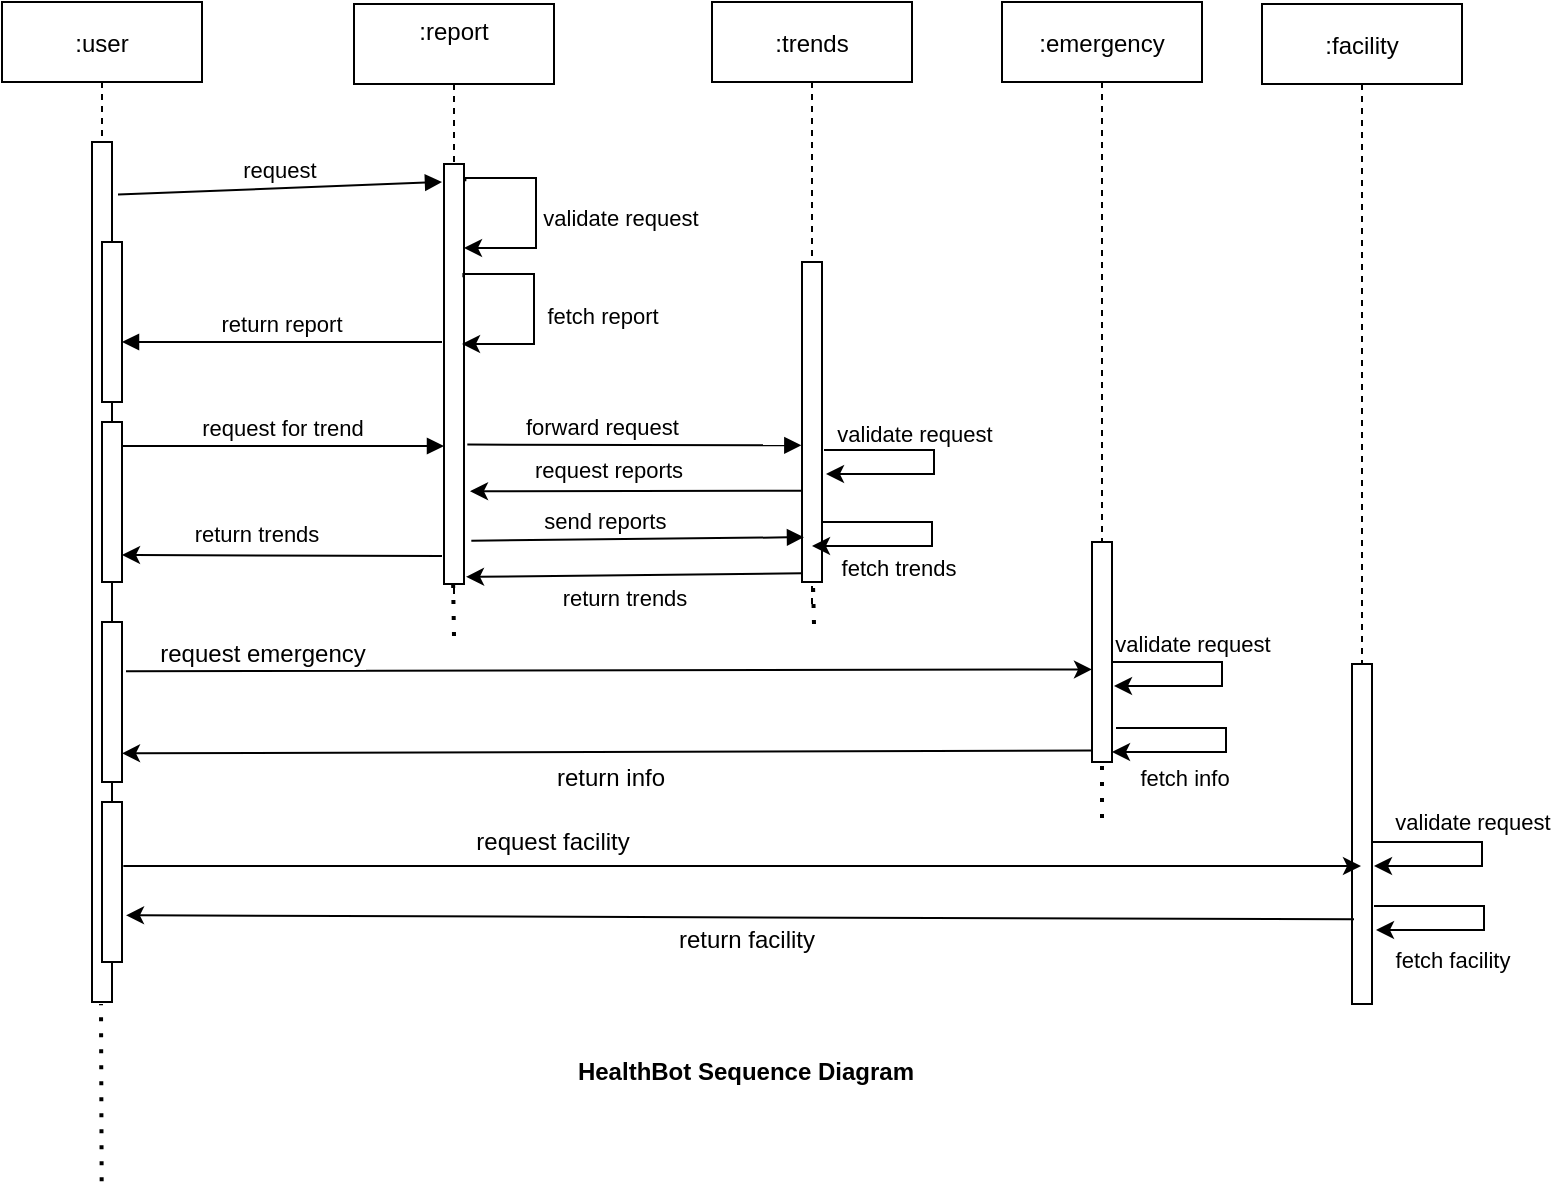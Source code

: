 <mxfile version="15.7.1" type="github">
  <diagram id="kgpKYQtTHZ0yAKxKKP6v" name="Page-1">
    <mxGraphModel dx="782" dy="432" grid="1" gridSize="10" guides="1" tooltips="1" connect="1" arrows="1" fold="1" page="1" pageScale="1" pageWidth="850" pageHeight="1100" math="0" shadow="0">
      <root>
        <mxCell id="0" />
        <mxCell id="1" parent="0" />
        <mxCell id="3nuBFxr9cyL0pnOWT2aG-1" value=":user" style="shape=umlLifeline;perimeter=lifelinePerimeter;container=1;collapsible=0;recursiveResize=0;rounded=0;shadow=0;strokeWidth=1;" parent="1" vertex="1">
          <mxGeometry x="70" y="70" width="100" height="500" as="geometry" />
        </mxCell>
        <mxCell id="3nuBFxr9cyL0pnOWT2aG-2" value="" style="points=[];perimeter=orthogonalPerimeter;rounded=0;shadow=0;strokeWidth=1;" parent="3nuBFxr9cyL0pnOWT2aG-1" vertex="1">
          <mxGeometry x="45" y="70" width="10" height="430" as="geometry" />
        </mxCell>
        <mxCell id="3nuBFxr9cyL0pnOWT2aG-4" value="" style="points=[];perimeter=orthogonalPerimeter;rounded=0;shadow=0;strokeWidth=1;" parent="3nuBFxr9cyL0pnOWT2aG-1" vertex="1">
          <mxGeometry x="50" y="120" width="10" height="80" as="geometry" />
        </mxCell>
        <mxCell id="aa-qgDh8WF5Hc8E2kedi-31" value="" style="points=[];perimeter=orthogonalPerimeter;rounded=0;shadow=0;strokeWidth=1;" vertex="1" parent="3nuBFxr9cyL0pnOWT2aG-1">
          <mxGeometry x="50" y="210" width="10" height="80" as="geometry" />
        </mxCell>
        <mxCell id="aa-qgDh8WF5Hc8E2kedi-66" value="" style="points=[];perimeter=orthogonalPerimeter;rounded=0;shadow=0;strokeWidth=1;" vertex="1" parent="3nuBFxr9cyL0pnOWT2aG-1">
          <mxGeometry x="50" y="310" width="10" height="80" as="geometry" />
        </mxCell>
        <mxCell id="aa-qgDh8WF5Hc8E2kedi-69" value="" style="points=[];perimeter=orthogonalPerimeter;rounded=0;shadow=0;strokeWidth=1;" vertex="1" parent="3nuBFxr9cyL0pnOWT2aG-1">
          <mxGeometry x="50" y="400" width="10" height="80" as="geometry" />
        </mxCell>
        <mxCell id="3nuBFxr9cyL0pnOWT2aG-5" value=":report&#xa;" style="shape=umlLifeline;perimeter=lifelinePerimeter;container=1;collapsible=0;recursiveResize=0;rounded=0;shadow=0;strokeWidth=1;" parent="1" vertex="1">
          <mxGeometry x="246" y="71" width="100" height="300" as="geometry" />
        </mxCell>
        <mxCell id="3nuBFxr9cyL0pnOWT2aG-6" value="" style="points=[];perimeter=orthogonalPerimeter;rounded=0;shadow=0;strokeWidth=1;" parent="3nuBFxr9cyL0pnOWT2aG-5" vertex="1">
          <mxGeometry x="45" y="80" width="10" height="210" as="geometry" />
        </mxCell>
        <mxCell id="aa-qgDh8WF5Hc8E2kedi-6" style="edgeStyle=orthogonalEdgeStyle;rounded=0;orthogonalLoop=1;jettySize=auto;html=1;exitX=0.967;exitY=0.168;exitDx=0;exitDy=0;exitPerimeter=0;" edge="1" parent="3nuBFxr9cyL0pnOWT2aG-5">
          <mxGeometry relative="1" as="geometry">
            <mxPoint x="54.67" y="136.6" as="sourcePoint" />
            <mxPoint x="54" y="170" as="targetPoint" />
            <Array as="points">
              <mxPoint x="55" y="135" />
              <mxPoint x="90" y="135" />
              <mxPoint x="90" y="170" />
              <mxPoint x="54" y="170" />
            </Array>
          </mxGeometry>
        </mxCell>
        <mxCell id="3nuBFxr9cyL0pnOWT2aG-8" value="request" style="verticalAlign=bottom;endArrow=block;shadow=0;strokeWidth=1;exitX=1.3;exitY=0.061;exitDx=0;exitDy=0;exitPerimeter=0;" parent="1" source="3nuBFxr9cyL0pnOWT2aG-2" edge="1">
          <mxGeometry relative="1" as="geometry">
            <mxPoint x="120" y="160" as="sourcePoint" />
            <mxPoint x="290" y="160" as="targetPoint" />
          </mxGeometry>
        </mxCell>
        <mxCell id="3nuBFxr9cyL0pnOWT2aG-9" value="return report" style="verticalAlign=bottom;endArrow=block;entryX=1;entryY=0;shadow=0;strokeWidth=1;" parent="1" edge="1">
          <mxGeometry relative="1" as="geometry">
            <mxPoint x="290" y="240" as="sourcePoint" />
            <mxPoint x="130" y="240" as="targetPoint" />
          </mxGeometry>
        </mxCell>
        <mxCell id="aa-qgDh8WF5Hc8E2kedi-1" value=":trends" style="shape=umlLifeline;perimeter=lifelinePerimeter;container=1;collapsible=0;recursiveResize=0;rounded=0;shadow=0;strokeWidth=1;" vertex="1" parent="1">
          <mxGeometry x="425" y="70" width="100" height="301" as="geometry" />
        </mxCell>
        <mxCell id="aa-qgDh8WF5Hc8E2kedi-2" value="" style="points=[];perimeter=orthogonalPerimeter;rounded=0;shadow=0;strokeWidth=1;" vertex="1" parent="aa-qgDh8WF5Hc8E2kedi-1">
          <mxGeometry x="45" y="130" width="10" height="160" as="geometry" />
        </mxCell>
        <mxCell id="aa-qgDh8WF5Hc8E2kedi-28" style="edgeStyle=orthogonalEdgeStyle;rounded=0;orthogonalLoop=1;jettySize=auto;html=1;" edge="1" parent="aa-qgDh8WF5Hc8E2kedi-1" source="aa-qgDh8WF5Hc8E2kedi-2">
          <mxGeometry relative="1" as="geometry">
            <mxPoint x="106" y="237" as="sourcePoint" />
            <mxPoint x="50" y="272" as="targetPoint" />
            <Array as="points">
              <mxPoint x="110" y="260" />
              <mxPoint x="110" y="272" />
            </Array>
          </mxGeometry>
        </mxCell>
        <mxCell id="aa-qgDh8WF5Hc8E2kedi-7" value="&lt;font style=&quot;font-size: 11px&quot;&gt;fetch report&lt;/font&gt;" style="text;html=1;align=center;verticalAlign=middle;resizable=0;points=[];autosize=1;strokeColor=none;fillColor=none;" vertex="1" parent="1">
          <mxGeometry x="335" y="217" width="70" height="20" as="geometry" />
        </mxCell>
        <mxCell id="aa-qgDh8WF5Hc8E2kedi-14" value="request for trend" style="verticalAlign=bottom;endArrow=block;shadow=0;strokeWidth=1;" edge="1" parent="1" target="3nuBFxr9cyL0pnOWT2aG-6">
          <mxGeometry relative="1" as="geometry">
            <mxPoint x="130" y="292" as="sourcePoint" />
            <mxPoint x="315.33" y="291.6" as="targetPoint" />
          </mxGeometry>
        </mxCell>
        <mxCell id="aa-qgDh8WF5Hc8E2kedi-19" value="send reports" style="verticalAlign=bottom;endArrow=block;shadow=0;strokeWidth=1;exitX=1.367;exitY=0.897;exitDx=0;exitDy=0;exitPerimeter=0;entryX=0.1;entryY=0.86;entryDx=0;entryDy=0;entryPerimeter=0;" edge="1" parent="1" source="3nuBFxr9cyL0pnOWT2aG-6" target="aa-qgDh8WF5Hc8E2kedi-2">
          <mxGeometry x="-0.194" relative="1" as="geometry">
            <mxPoint x="374.67" y="340.71" as="sourcePoint" />
            <mxPoint x="490" y="341" as="targetPoint" />
            <mxPoint as="offset" />
          </mxGeometry>
        </mxCell>
        <mxCell id="aa-qgDh8WF5Hc8E2kedi-22" value="&lt;font style=&quot;font-size: 11px&quot;&gt;fetch trends&lt;/font&gt;" style="text;html=1;align=center;verticalAlign=middle;resizable=0;points=[];autosize=1;strokeColor=none;fillColor=none;" vertex="1" parent="1">
          <mxGeometry x="483" y="343" width="70" height="20" as="geometry" />
        </mxCell>
        <mxCell id="aa-qgDh8WF5Hc8E2kedi-23" style="edgeStyle=orthogonalEdgeStyle;rounded=0;orthogonalLoop=1;jettySize=auto;html=1;exitX=0.967;exitY=0.168;exitDx=0;exitDy=0;exitPerimeter=0;" edge="1" parent="1">
          <mxGeometry relative="1" as="geometry">
            <mxPoint x="301.67" y="159.6" as="sourcePoint" />
            <mxPoint x="301" y="193" as="targetPoint" />
            <Array as="points">
              <mxPoint x="302" y="158" />
              <mxPoint x="337" y="158" />
              <mxPoint x="337" y="193" />
              <mxPoint x="301" y="193" />
            </Array>
          </mxGeometry>
        </mxCell>
        <mxCell id="aa-qgDh8WF5Hc8E2kedi-24" value="&lt;font style=&quot;font-size: 11px&quot;&gt;validate request&lt;/font&gt;" style="text;html=1;align=center;verticalAlign=middle;resizable=0;points=[];autosize=1;strokeColor=none;fillColor=none;" vertex="1" parent="1">
          <mxGeometry x="334" y="168" width="90" height="20" as="geometry" />
        </mxCell>
        <mxCell id="aa-qgDh8WF5Hc8E2kedi-26" value="forward request" style="verticalAlign=bottom;endArrow=block;shadow=0;strokeWidth=1;exitX=1.167;exitY=0.668;exitDx=0;exitDy=0;exitPerimeter=0;entryX=-0.033;entryY=0.573;entryDx=0;entryDy=0;entryPerimeter=0;" edge="1" parent="1" source="3nuBFxr9cyL0pnOWT2aG-6" target="aa-qgDh8WF5Hc8E2kedi-2">
          <mxGeometry x="-0.194" relative="1" as="geometry">
            <mxPoint x="375" y="290" as="sourcePoint" />
            <mxPoint x="535" y="290.07" as="targetPoint" />
            <mxPoint as="offset" />
          </mxGeometry>
        </mxCell>
        <mxCell id="aa-qgDh8WF5Hc8E2kedi-27" value="&lt;font style=&quot;font-size: 11px&quot;&gt;validate request&lt;/font&gt;" style="text;html=1;align=center;verticalAlign=middle;resizable=0;points=[];autosize=1;strokeColor=none;fillColor=none;" vertex="1" parent="1">
          <mxGeometry x="620" y="381" width="90" height="20" as="geometry" />
        </mxCell>
        <mxCell id="aa-qgDh8WF5Hc8E2kedi-34" value="" style="endArrow=none;dashed=1;html=1;dashPattern=1 3;strokeWidth=2;rounded=0;fontSize=11;entryX=0.767;entryY=1.006;entryDx=0;entryDy=0;entryPerimeter=0;" edge="1" parent="1">
          <mxGeometry width="50" height="50" relative="1" as="geometry">
            <mxPoint x="296" y="387" as="sourcePoint" />
            <mxPoint x="295.5" y="357" as="targetPoint" />
          </mxGeometry>
        </mxCell>
        <mxCell id="aa-qgDh8WF5Hc8E2kedi-35" value="" style="endArrow=none;dashed=1;html=1;dashPattern=1 3;strokeWidth=2;rounded=0;fontSize=11;entryX=0.767;entryY=1.006;entryDx=0;entryDy=0;entryPerimeter=0;" edge="1" parent="1">
          <mxGeometry width="50" height="50" relative="1" as="geometry">
            <mxPoint x="476" y="381" as="sourcePoint" />
            <mxPoint x="475.5" y="361" as="targetPoint" />
          </mxGeometry>
        </mxCell>
        <mxCell id="aa-qgDh8WF5Hc8E2kedi-36" value="" style="endArrow=classic;html=1;rounded=0;entryX=0.933;entryY=0.508;entryDx=0;entryDy=0;entryPerimeter=0;" edge="1" parent="1">
          <mxGeometry width="50" height="50" relative="1" as="geometry">
            <mxPoint x="290" y="347" as="sourcePoint" />
            <mxPoint x="130.0" y="346.5" as="targetPoint" />
          </mxGeometry>
        </mxCell>
        <mxCell id="aa-qgDh8WF5Hc8E2kedi-37" value="return trends" style="edgeLabel;html=1;align=center;verticalAlign=middle;resizable=0;points=[];" vertex="1" connectable="0" parent="aa-qgDh8WF5Hc8E2kedi-36">
          <mxGeometry x="0.202" y="-2" relative="1" as="geometry">
            <mxPoint x="3" y="-9" as="offset" />
          </mxGeometry>
        </mxCell>
        <mxCell id="aa-qgDh8WF5Hc8E2kedi-17" value="" style="endArrow=classic;html=1;rounded=0;entryX=1.3;entryY=0.779;entryDx=0;entryDy=0;entryPerimeter=0;exitX=-0.033;exitY=0.715;exitDx=0;exitDy=0;exitPerimeter=0;" edge="1" parent="1" source="aa-qgDh8WF5Hc8E2kedi-2" target="3nuBFxr9cyL0pnOWT2aG-6">
          <mxGeometry width="50" height="50" relative="1" as="geometry">
            <mxPoint x="480" y="315" as="sourcePoint" />
            <mxPoint x="377" y="312" as="targetPoint" />
          </mxGeometry>
        </mxCell>
        <mxCell id="aa-qgDh8WF5Hc8E2kedi-18" value="request reports" style="edgeLabel;html=1;align=center;verticalAlign=middle;resizable=0;points=[];" vertex="1" connectable="0" parent="aa-qgDh8WF5Hc8E2kedi-17">
          <mxGeometry x="0.202" y="-2" relative="1" as="geometry">
            <mxPoint x="3" y="-9" as="offset" />
          </mxGeometry>
        </mxCell>
        <mxCell id="aa-qgDh8WF5Hc8E2kedi-29" value="" style="endArrow=classic;html=1;rounded=0;exitX=0.033;exitY=0.973;exitDx=0;exitDy=0;exitPerimeter=0;entryX=1.1;entryY=0.983;entryDx=0;entryDy=0;entryPerimeter=0;" edge="1" parent="1" source="aa-qgDh8WF5Hc8E2kedi-2" target="3nuBFxr9cyL0pnOWT2aG-6">
          <mxGeometry width="50" height="50" relative="1" as="geometry">
            <mxPoint x="539" y="357" as="sourcePoint" />
            <mxPoint x="300" y="358" as="targetPoint" />
          </mxGeometry>
        </mxCell>
        <mxCell id="aa-qgDh8WF5Hc8E2kedi-30" value="return trends" style="edgeLabel;html=1;align=center;verticalAlign=middle;resizable=0;points=[];" vertex="1" connectable="0" parent="aa-qgDh8WF5Hc8E2kedi-29">
          <mxGeometry x="0.202" y="-2" relative="1" as="geometry">
            <mxPoint x="11" y="13" as="offset" />
          </mxGeometry>
        </mxCell>
        <mxCell id="aa-qgDh8WF5Hc8E2kedi-39" style="edgeStyle=orthogonalEdgeStyle;rounded=0;orthogonalLoop=1;jettySize=auto;html=1;" edge="1" parent="1">
          <mxGeometry relative="1" as="geometry">
            <mxPoint x="481" y="294" as="sourcePoint" />
            <mxPoint x="482" y="306" as="targetPoint" />
            <Array as="points">
              <mxPoint x="536" y="294" />
              <mxPoint x="536" y="306" />
            </Array>
          </mxGeometry>
        </mxCell>
        <mxCell id="aa-qgDh8WF5Hc8E2kedi-41" value="&lt;font style=&quot;font-size: 12px&quot;&gt;&lt;b&gt;HealthBot Sequence Diagram&lt;/b&gt;&lt;/font&gt;" style="text;html=1;strokeColor=none;fillColor=none;align=center;verticalAlign=middle;whiteSpace=wrap;rounded=0;fontSize=11;" vertex="1" parent="1">
          <mxGeometry x="327" y="590" width="230" height="30" as="geometry" />
        </mxCell>
        <mxCell id="aa-qgDh8WF5Hc8E2kedi-42" value=":emergency" style="shape=umlLifeline;perimeter=lifelinePerimeter;container=1;collapsible=0;recursiveResize=0;rounded=0;shadow=0;strokeWidth=1;" vertex="1" parent="1">
          <mxGeometry x="570" y="70" width="100" height="380" as="geometry" />
        </mxCell>
        <mxCell id="aa-qgDh8WF5Hc8E2kedi-43" value="" style="points=[];perimeter=orthogonalPerimeter;rounded=0;shadow=0;strokeWidth=1;" vertex="1" parent="aa-qgDh8WF5Hc8E2kedi-42">
          <mxGeometry x="45" y="270" width="10" height="110" as="geometry" />
        </mxCell>
        <mxCell id="aa-qgDh8WF5Hc8E2kedi-47" style="edgeStyle=orthogonalEdgeStyle;rounded=0;orthogonalLoop=1;jettySize=auto;html=1;" edge="1" parent="aa-qgDh8WF5Hc8E2kedi-42">
          <mxGeometry relative="1" as="geometry">
            <mxPoint x="55" y="330" as="sourcePoint" />
            <mxPoint x="56" y="342" as="targetPoint" />
            <Array as="points">
              <mxPoint x="110" y="330" />
              <mxPoint x="110" y="342" />
            </Array>
          </mxGeometry>
        </mxCell>
        <mxCell id="aa-qgDh8WF5Hc8E2kedi-44" value="" style="endArrow=none;dashed=1;html=1;dashPattern=1 3;strokeWidth=2;rounded=0;fontSize=11;" edge="1" parent="1">
          <mxGeometry width="50" height="50" relative="1" as="geometry">
            <mxPoint x="620" y="478" as="sourcePoint" />
            <mxPoint x="620" y="450" as="targetPoint" />
            <Array as="points">
              <mxPoint x="620" y="450" />
            </Array>
          </mxGeometry>
        </mxCell>
        <mxCell id="aa-qgDh8WF5Hc8E2kedi-45" value="" style="endArrow=classic;html=1;rounded=0;fontSize=12;entryX=0;entryY=0.579;entryDx=0;entryDy=0;entryPerimeter=0;exitX=1.2;exitY=0.308;exitDx=0;exitDy=0;exitPerimeter=0;" edge="1" parent="1" source="aa-qgDh8WF5Hc8E2kedi-66" target="aa-qgDh8WF5Hc8E2kedi-43">
          <mxGeometry width="50" height="50" relative="1" as="geometry">
            <mxPoint x="220" y="404" as="sourcePoint" />
            <mxPoint x="690" y="411" as="targetPoint" />
          </mxGeometry>
        </mxCell>
        <mxCell id="aa-qgDh8WF5Hc8E2kedi-46" value="request emergency" style="edgeLabel;html=1;align=center;verticalAlign=middle;resizable=0;points=[];fontSize=12;" vertex="1" connectable="0" parent="aa-qgDh8WF5Hc8E2kedi-45">
          <mxGeometry x="-0.413" y="4" relative="1" as="geometry">
            <mxPoint x="-74" y="-5" as="offset" />
          </mxGeometry>
        </mxCell>
        <mxCell id="aa-qgDh8WF5Hc8E2kedi-49" value="" style="endArrow=classic;html=1;rounded=0;fontSize=12;entryX=1;entryY=0.683;entryDx=0;entryDy=0;entryPerimeter=0;exitX=0.033;exitY=0.848;exitDx=0;exitDy=0;exitPerimeter=0;" edge="1" parent="1">
          <mxGeometry width="50" height="50" relative="1" as="geometry">
            <mxPoint x="615.33" y="444.28" as="sourcePoint" />
            <mxPoint x="130" y="445.64" as="targetPoint" />
          </mxGeometry>
        </mxCell>
        <mxCell id="aa-qgDh8WF5Hc8E2kedi-50" value="return info" style="edgeLabel;html=1;align=center;verticalAlign=middle;resizable=0;points=[];fontSize=12;" vertex="1" connectable="0" parent="aa-qgDh8WF5Hc8E2kedi-49">
          <mxGeometry x="-0.413" y="4" relative="1" as="geometry">
            <mxPoint x="-99" y="9" as="offset" />
          </mxGeometry>
        </mxCell>
        <mxCell id="aa-qgDh8WF5Hc8E2kedi-51" style="edgeStyle=orthogonalEdgeStyle;rounded=0;orthogonalLoop=1;jettySize=auto;html=1;" edge="1" parent="1" target="aa-qgDh8WF5Hc8E2kedi-43">
          <mxGeometry relative="1" as="geometry">
            <mxPoint x="627" y="433" as="sourcePoint" />
            <mxPoint x="628" y="445" as="targetPoint" />
            <Array as="points">
              <mxPoint x="682" y="433" />
              <mxPoint x="682" y="445" />
            </Array>
          </mxGeometry>
        </mxCell>
        <mxCell id="aa-qgDh8WF5Hc8E2kedi-33" value="" style="endArrow=none;dashed=1;html=1;dashPattern=1 3;strokeWidth=2;rounded=0;fontSize=11;entryX=0.767;entryY=1.006;entryDx=0;entryDy=0;entryPerimeter=0;" edge="1" parent="1">
          <mxGeometry width="50" height="50" relative="1" as="geometry">
            <mxPoint x="119.83" y="659.62" as="sourcePoint" />
            <mxPoint x="119.5" y="571" as="targetPoint" />
          </mxGeometry>
        </mxCell>
        <mxCell id="aa-qgDh8WF5Hc8E2kedi-52" value="&lt;font style=&quot;font-size: 11px&quot;&gt;fetch info&lt;/font&gt;" style="text;html=1;align=center;verticalAlign=middle;resizable=0;points=[];autosize=1;strokeColor=none;fillColor=none;" vertex="1" parent="1">
          <mxGeometry x="631" y="448" width="60" height="20" as="geometry" />
        </mxCell>
        <mxCell id="aa-qgDh8WF5Hc8E2kedi-53" value="&lt;font style=&quot;font-size: 11px&quot;&gt;validate request&lt;/font&gt;" style="text;html=1;align=center;verticalAlign=middle;resizable=0;points=[];autosize=1;strokeColor=none;fillColor=none;" vertex="1" parent="1">
          <mxGeometry x="481" y="276" width="90" height="20" as="geometry" />
        </mxCell>
        <mxCell id="aa-qgDh8WF5Hc8E2kedi-55" value=":facility" style="shape=umlLifeline;perimeter=lifelinePerimeter;container=1;collapsible=0;recursiveResize=0;rounded=0;shadow=0;strokeWidth=1;" vertex="1" parent="1">
          <mxGeometry x="700" y="71" width="100" height="500" as="geometry" />
        </mxCell>
        <mxCell id="aa-qgDh8WF5Hc8E2kedi-56" value="" style="points=[];perimeter=orthogonalPerimeter;rounded=0;shadow=0;strokeWidth=1;" vertex="1" parent="aa-qgDh8WF5Hc8E2kedi-55">
          <mxGeometry x="45" y="330" width="10" height="170" as="geometry" />
        </mxCell>
        <mxCell id="aa-qgDh8WF5Hc8E2kedi-57" style="edgeStyle=orthogonalEdgeStyle;rounded=0;orthogonalLoop=1;jettySize=auto;html=1;" edge="1" parent="aa-qgDh8WF5Hc8E2kedi-55">
          <mxGeometry relative="1" as="geometry">
            <mxPoint x="55" y="419" as="sourcePoint" />
            <mxPoint x="56" y="431" as="targetPoint" />
            <Array as="points">
              <mxPoint x="110" y="419" />
              <mxPoint x="110" y="431" />
            </Array>
          </mxGeometry>
        </mxCell>
        <mxCell id="aa-qgDh8WF5Hc8E2kedi-58" value="" style="endArrow=classic;html=1;rounded=0;fontSize=12;exitX=1.067;exitY=0.4;exitDx=0;exitDy=0;exitPerimeter=0;" edge="1" parent="1" source="aa-qgDh8WF5Hc8E2kedi-69" target="aa-qgDh8WF5Hc8E2kedi-55">
          <mxGeometry width="50" height="50" relative="1" as="geometry">
            <mxPoint x="170" y="500" as="sourcePoint" />
            <mxPoint x="615.16" y="500.69" as="targetPoint" />
          </mxGeometry>
        </mxCell>
        <mxCell id="aa-qgDh8WF5Hc8E2kedi-59" value="request facility" style="edgeLabel;html=1;align=center;verticalAlign=middle;resizable=0;points=[];fontSize=12;" vertex="1" connectable="0" parent="aa-qgDh8WF5Hc8E2kedi-58">
          <mxGeometry x="-0.413" y="4" relative="1" as="geometry">
            <mxPoint x="33" y="-8" as="offset" />
          </mxGeometry>
        </mxCell>
        <mxCell id="aa-qgDh8WF5Hc8E2kedi-60" value="&lt;font style=&quot;font-size: 11px&quot;&gt;validate request&lt;/font&gt;" style="text;html=1;align=center;verticalAlign=middle;resizable=0;points=[];autosize=1;strokeColor=none;fillColor=none;" vertex="1" parent="1">
          <mxGeometry x="760" y="470" width="90" height="20" as="geometry" />
        </mxCell>
        <mxCell id="aa-qgDh8WF5Hc8E2kedi-61" value="" style="endArrow=classic;html=1;rounded=0;fontSize=12;exitX=0.1;exitY=0.751;exitDx=0;exitDy=0;exitPerimeter=0;entryX=1.2;entryY=0.708;entryDx=0;entryDy=0;entryPerimeter=0;" edge="1" parent="1" source="aa-qgDh8WF5Hc8E2kedi-56" target="aa-qgDh8WF5Hc8E2kedi-69">
          <mxGeometry width="50" height="50" relative="1" as="geometry">
            <mxPoint x="650" y="531" as="sourcePoint" />
            <mxPoint x="160" y="529" as="targetPoint" />
          </mxGeometry>
        </mxCell>
        <mxCell id="aa-qgDh8WF5Hc8E2kedi-62" value="return facility" style="edgeLabel;html=1;align=center;verticalAlign=middle;resizable=0;points=[];fontSize=12;" vertex="1" connectable="0" parent="aa-qgDh8WF5Hc8E2kedi-61">
          <mxGeometry x="-0.413" y="4" relative="1" as="geometry">
            <mxPoint x="-124" y="7" as="offset" />
          </mxGeometry>
        </mxCell>
        <mxCell id="aa-qgDh8WF5Hc8E2kedi-63" style="edgeStyle=orthogonalEdgeStyle;rounded=0;orthogonalLoop=1;jettySize=auto;html=1;" edge="1" parent="1">
          <mxGeometry relative="1" as="geometry">
            <mxPoint x="756" y="522" as="sourcePoint" />
            <mxPoint x="757" y="534" as="targetPoint" />
            <Array as="points">
              <mxPoint x="811" y="522" />
              <mxPoint x="811" y="534" />
            </Array>
          </mxGeometry>
        </mxCell>
        <mxCell id="aa-qgDh8WF5Hc8E2kedi-64" value="&lt;font style=&quot;font-size: 11px&quot;&gt;fetch facility&lt;/font&gt;" style="text;html=1;align=center;verticalAlign=middle;resizable=0;points=[];autosize=1;strokeColor=none;fillColor=none;" vertex="1" parent="1">
          <mxGeometry x="760" y="539" width="70" height="20" as="geometry" />
        </mxCell>
      </root>
    </mxGraphModel>
  </diagram>
</mxfile>
